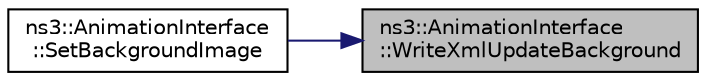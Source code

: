 digraph "ns3::AnimationInterface::WriteXmlUpdateBackground"
{
 // LATEX_PDF_SIZE
  edge [fontname="Helvetica",fontsize="10",labelfontname="Helvetica",labelfontsize="10"];
  node [fontname="Helvetica",fontsize="10",shape=record];
  rankdir="RL";
  Node1 [label="ns3::AnimationInterface\l::WriteXmlUpdateBackground",height=0.2,width=0.4,color="black", fillcolor="grey75", style="filled", fontcolor="black",tooltip="Write XML update background function."];
  Node1 -> Node2 [dir="back",color="midnightblue",fontsize="10",style="solid",fontname="Helvetica"];
  Node2 [label="ns3::AnimationInterface\l::SetBackgroundImage",height=0.2,width=0.4,color="black", fillcolor="white", style="filled",URL="$classns3_1_1_animation_interface.html#abe3918b883455cb87fdc89ff7b69ed59",tooltip="Helper function to set the background image."];
}
